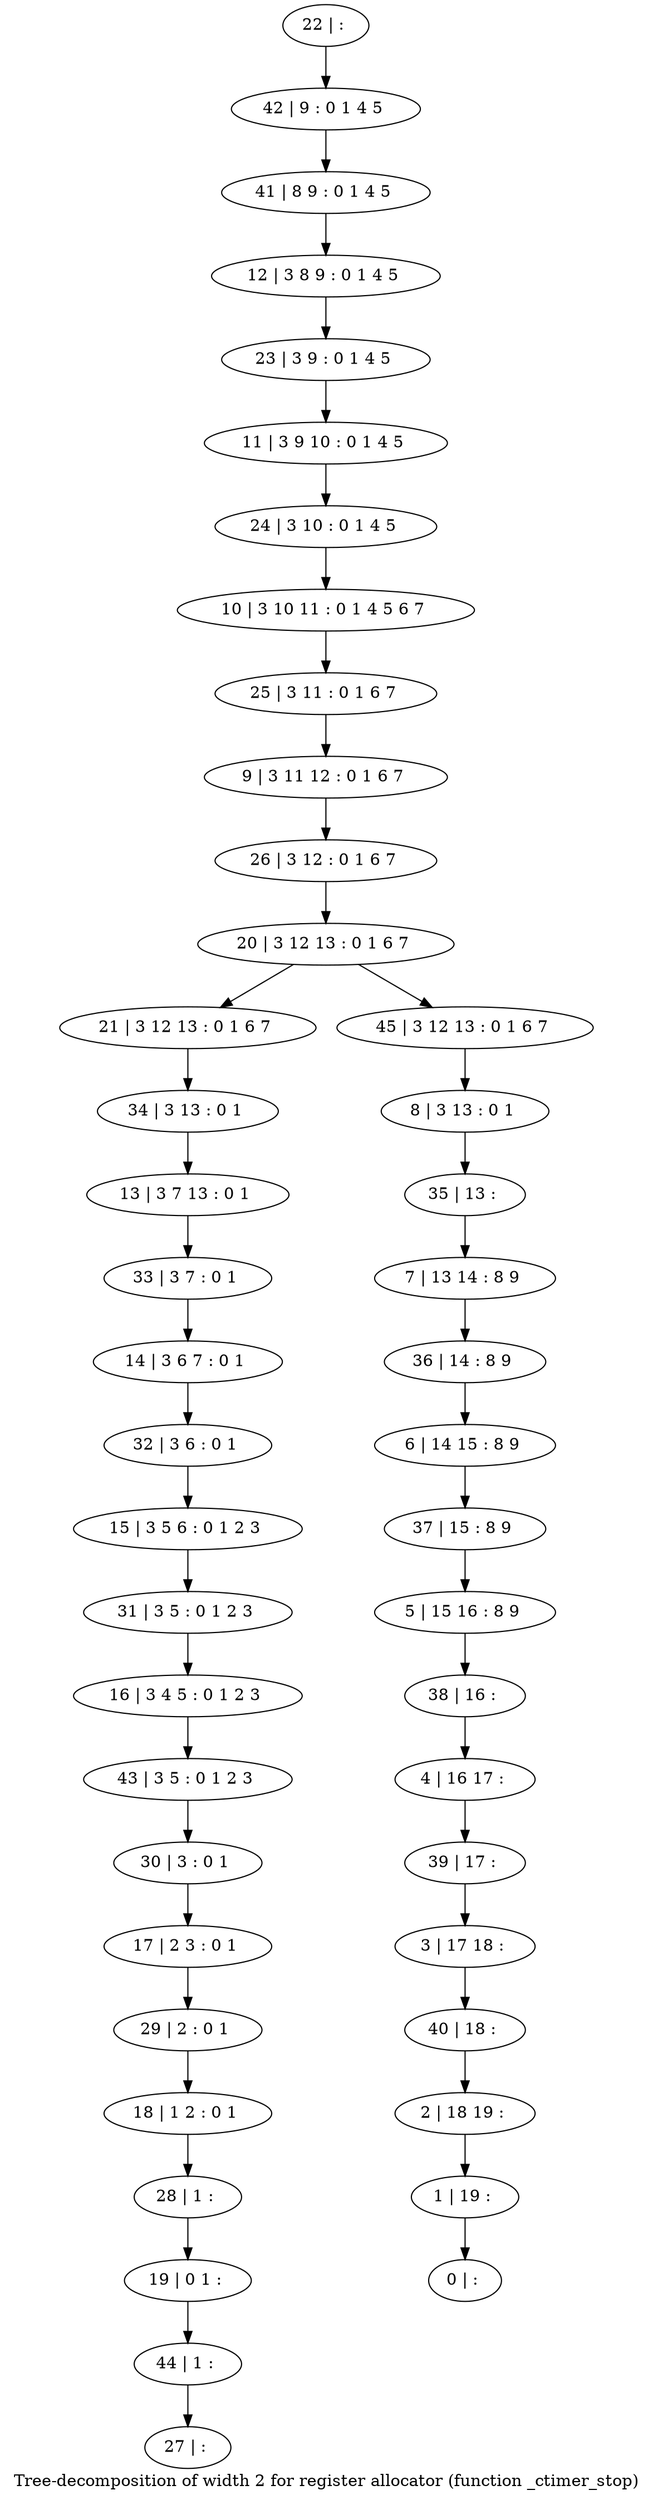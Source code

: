 digraph G {
graph [label="Tree-decomposition of width 2 for register allocator (function _ctimer_stop)"]
0[label="0 | : "];
1[label="1 | 19 : "];
2[label="2 | 18 19 : "];
3[label="3 | 17 18 : "];
4[label="4 | 16 17 : "];
5[label="5 | 15 16 : 8 9 "];
6[label="6 | 14 15 : 8 9 "];
7[label="7 | 13 14 : 8 9 "];
8[label="8 | 3 13 : 0 1 "];
9[label="9 | 3 11 12 : 0 1 6 7 "];
10[label="10 | 3 10 11 : 0 1 4 5 6 7 "];
11[label="11 | 3 9 10 : 0 1 4 5 "];
12[label="12 | 3 8 9 : 0 1 4 5 "];
13[label="13 | 3 7 13 : 0 1 "];
14[label="14 | 3 6 7 : 0 1 "];
15[label="15 | 3 5 6 : 0 1 2 3 "];
16[label="16 | 3 4 5 : 0 1 2 3 "];
17[label="17 | 2 3 : 0 1 "];
18[label="18 | 1 2 : 0 1 "];
19[label="19 | 0 1 : "];
20[label="20 | 3 12 13 : 0 1 6 7 "];
21[label="21 | 3 12 13 : 0 1 6 7 "];
22[label="22 | : "];
23[label="23 | 3 9 : 0 1 4 5 "];
24[label="24 | 3 10 : 0 1 4 5 "];
25[label="25 | 3 11 : 0 1 6 7 "];
26[label="26 | 3 12 : 0 1 6 7 "];
27[label="27 | : "];
28[label="28 | 1 : "];
29[label="29 | 2 : 0 1 "];
30[label="30 | 3 : 0 1 "];
31[label="31 | 3 5 : 0 1 2 3 "];
32[label="32 | 3 6 : 0 1 "];
33[label="33 | 3 7 : 0 1 "];
34[label="34 | 3 13 : 0 1 "];
35[label="35 | 13 : "];
36[label="36 | 14 : 8 9 "];
37[label="37 | 15 : 8 9 "];
38[label="38 | 16 : "];
39[label="39 | 17 : "];
40[label="40 | 18 : "];
41[label="41 | 8 9 : 0 1 4 5 "];
42[label="42 | 9 : 0 1 4 5 "];
43[label="43 | 3 5 : 0 1 2 3 "];
44[label="44 | 1 : "];
45[label="45 | 3 12 13 : 0 1 6 7 "];
28->19 ;
18->28 ;
29->18 ;
17->29 ;
30->17 ;
31->16 ;
15->31 ;
32->15 ;
14->32 ;
33->14 ;
13->33 ;
34->13 ;
21->34 ;
43->30 ;
16->43 ;
44->27 ;
19->44 ;
22->42 ;
42->41 ;
41->12 ;
12->23 ;
23->11 ;
11->24 ;
24->10 ;
10->25 ;
25->9 ;
9->26 ;
26->20 ;
8->35 ;
35->7 ;
7->36 ;
36->6 ;
6->37 ;
37->5 ;
5->38 ;
38->4 ;
4->39 ;
39->3 ;
3->40 ;
40->2 ;
2->1 ;
1->0 ;
45->8 ;
20->21 ;
20->45 ;
}
